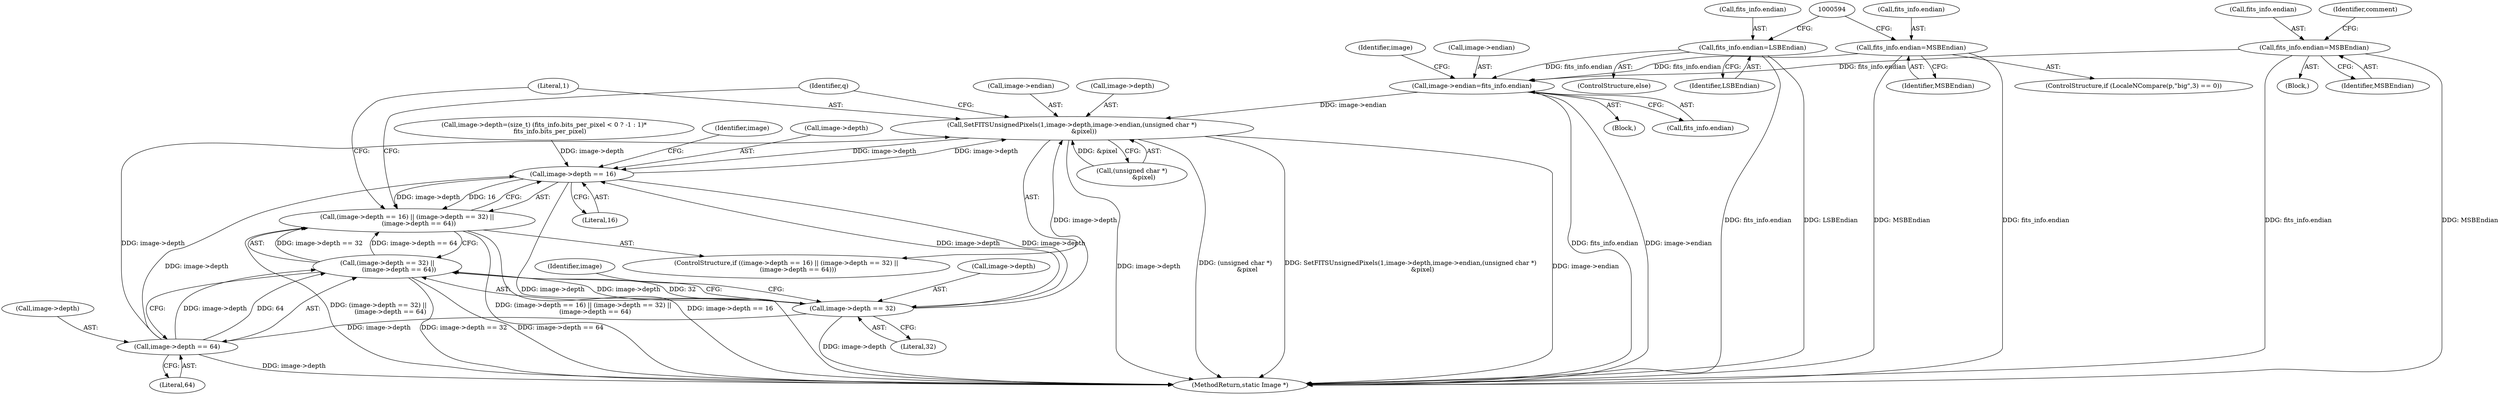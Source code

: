 digraph "0_ImageMagick_f6e9d0d9955e85bdd7540b251cd50d598dacc5e6_18@pointer" {
"1000781" [label="(Call,image->endian=fits_info.endian)"];
"1000588" [label="(Call,fits_info.endian=LSBEndian)"];
"1000582" [label="(Call,fits_info.endian=MSBEndian)"];
"1000256" [label="(Call,fits_info.endian=MSBEndian)"];
"1000991" [label="(Call,SetFITSUnsignedPixels(1,image->depth,image->endian,(unsigned char *)\n            &pixel))"];
"1000975" [label="(Call,image->depth == 16)"];
"1000974" [label="(Call,(image->depth == 16) || (image->depth == 32) ||\n            (image->depth == 64))"];
"1000981" [label="(Call,image->depth == 32)"];
"1000980" [label="(Call,(image->depth == 32) ||\n            (image->depth == 64))"];
"1000986" [label="(Call,image->depth == 64)"];
"1000993" [label="(Call,image->depth)"];
"1000582" [label="(Call,fits_info.endian=MSBEndian)"];
"1000990" [label="(Literal,64)"];
"1000762" [label="(Call,image->depth=(size_t) (fits_info.bits_per_pixel < 0 ? -1 : 1)*\n      fits_info.bits_per_pixel)"];
"1001153" [label="(MethodReturn,static Image *)"];
"1000992" [label="(Literal,1)"];
"1000790" [label="(Identifier,image)"];
"1000257" [label="(Call,fits_info.endian)"];
"1000999" [label="(Call,(unsigned char *)\n            &pixel)"];
"1000991" [label="(Call,SetFITSUnsignedPixels(1,image->depth,image->endian,(unsigned char *)\n            &pixel))"];
"1000973" [label="(ControlStructure,if ((image->depth == 16) || (image->depth == 32) ||\n            (image->depth == 64)))"];
"1000975" [label="(Call,image->depth == 16)"];
"1000256" [label="(Call,fits_info.endian=MSBEndian)"];
"1000743" [label="(Block,)"];
"1000785" [label="(Call,fits_info.endian)"];
"1000985" [label="(Literal,32)"];
"1000782" [label="(Call,image->endian)"];
"1000980" [label="(Call,(image->depth == 32) ||\n            (image->depth == 64))"];
"1000983" [label="(Identifier,image)"];
"1000988" [label="(Identifier,image)"];
"1000575" [label="(ControlStructure,if (LocaleNCompare(p,\"big\",3) == 0))"];
"1000111" [label="(Block,)"];
"1000986" [label="(Call,image->depth == 64)"];
"1000979" [label="(Literal,16)"];
"1000587" [label="(ControlStructure,else)"];
"1001004" [label="(Identifier,q)"];
"1000982" [label="(Call,image->depth)"];
"1000781" [label="(Call,image->endian=fits_info.endian)"];
"1000263" [label="(Identifier,comment)"];
"1000588" [label="(Call,fits_info.endian=LSBEndian)"];
"1000583" [label="(Call,fits_info.endian)"];
"1000260" [label="(Identifier,MSBEndian)"];
"1000981" [label="(Call,image->depth == 32)"];
"1000589" [label="(Call,fits_info.endian)"];
"1000974" [label="(Call,(image->depth == 16) || (image->depth == 32) ||\n            (image->depth == 64))"];
"1000976" [label="(Call,image->depth)"];
"1000586" [label="(Identifier,MSBEndian)"];
"1000996" [label="(Call,image->endian)"];
"1000987" [label="(Call,image->depth)"];
"1000592" [label="(Identifier,LSBEndian)"];
"1000781" -> "1000743"  [label="AST: "];
"1000781" -> "1000785"  [label="CFG: "];
"1000782" -> "1000781"  [label="AST: "];
"1000785" -> "1000781"  [label="AST: "];
"1000790" -> "1000781"  [label="CFG: "];
"1000781" -> "1001153"  [label="DDG: fits_info.endian"];
"1000781" -> "1001153"  [label="DDG: image->endian"];
"1000588" -> "1000781"  [label="DDG: fits_info.endian"];
"1000582" -> "1000781"  [label="DDG: fits_info.endian"];
"1000256" -> "1000781"  [label="DDG: fits_info.endian"];
"1000781" -> "1000991"  [label="DDG: image->endian"];
"1000588" -> "1000587"  [label="AST: "];
"1000588" -> "1000592"  [label="CFG: "];
"1000589" -> "1000588"  [label="AST: "];
"1000592" -> "1000588"  [label="AST: "];
"1000594" -> "1000588"  [label="CFG: "];
"1000588" -> "1001153"  [label="DDG: fits_info.endian"];
"1000588" -> "1001153"  [label="DDG: LSBEndian"];
"1000582" -> "1000575"  [label="AST: "];
"1000582" -> "1000586"  [label="CFG: "];
"1000583" -> "1000582"  [label="AST: "];
"1000586" -> "1000582"  [label="AST: "];
"1000594" -> "1000582"  [label="CFG: "];
"1000582" -> "1001153"  [label="DDG: fits_info.endian"];
"1000582" -> "1001153"  [label="DDG: MSBEndian"];
"1000256" -> "1000111"  [label="AST: "];
"1000256" -> "1000260"  [label="CFG: "];
"1000257" -> "1000256"  [label="AST: "];
"1000260" -> "1000256"  [label="AST: "];
"1000263" -> "1000256"  [label="CFG: "];
"1000256" -> "1001153"  [label="DDG: MSBEndian"];
"1000256" -> "1001153"  [label="DDG: fits_info.endian"];
"1000991" -> "1000973"  [label="AST: "];
"1000991" -> "1000999"  [label="CFG: "];
"1000992" -> "1000991"  [label="AST: "];
"1000993" -> "1000991"  [label="AST: "];
"1000996" -> "1000991"  [label="AST: "];
"1000999" -> "1000991"  [label="AST: "];
"1001004" -> "1000991"  [label="CFG: "];
"1000991" -> "1001153"  [label="DDG: image->endian"];
"1000991" -> "1001153"  [label="DDG: image->depth"];
"1000991" -> "1001153"  [label="DDG: (unsigned char *)\n            &pixel"];
"1000991" -> "1001153"  [label="DDG: SetFITSUnsignedPixels(1,image->depth,image->endian,(unsigned char *)\n            &pixel)"];
"1000991" -> "1000975"  [label="DDG: image->depth"];
"1000981" -> "1000991"  [label="DDG: image->depth"];
"1000986" -> "1000991"  [label="DDG: image->depth"];
"1000975" -> "1000991"  [label="DDG: image->depth"];
"1000999" -> "1000991"  [label="DDG: &pixel"];
"1000975" -> "1000974"  [label="AST: "];
"1000975" -> "1000979"  [label="CFG: "];
"1000976" -> "1000975"  [label="AST: "];
"1000979" -> "1000975"  [label="AST: "];
"1000983" -> "1000975"  [label="CFG: "];
"1000974" -> "1000975"  [label="CFG: "];
"1000975" -> "1001153"  [label="DDG: image->depth"];
"1000975" -> "1000974"  [label="DDG: image->depth"];
"1000975" -> "1000974"  [label="DDG: 16"];
"1000981" -> "1000975"  [label="DDG: image->depth"];
"1000986" -> "1000975"  [label="DDG: image->depth"];
"1000762" -> "1000975"  [label="DDG: image->depth"];
"1000975" -> "1000981"  [label="DDG: image->depth"];
"1000974" -> "1000973"  [label="AST: "];
"1000974" -> "1000980"  [label="CFG: "];
"1000980" -> "1000974"  [label="AST: "];
"1000992" -> "1000974"  [label="CFG: "];
"1001004" -> "1000974"  [label="CFG: "];
"1000974" -> "1001153"  [label="DDG: (image->depth == 16) || (image->depth == 32) ||\n            (image->depth == 64)"];
"1000974" -> "1001153"  [label="DDG: image->depth == 16"];
"1000974" -> "1001153"  [label="DDG: (image->depth == 32) ||\n            (image->depth == 64)"];
"1000980" -> "1000974"  [label="DDG: image->depth == 32"];
"1000980" -> "1000974"  [label="DDG: image->depth == 64"];
"1000981" -> "1000980"  [label="AST: "];
"1000981" -> "1000985"  [label="CFG: "];
"1000982" -> "1000981"  [label="AST: "];
"1000985" -> "1000981"  [label="AST: "];
"1000988" -> "1000981"  [label="CFG: "];
"1000980" -> "1000981"  [label="CFG: "];
"1000981" -> "1001153"  [label="DDG: image->depth"];
"1000981" -> "1000980"  [label="DDG: image->depth"];
"1000981" -> "1000980"  [label="DDG: 32"];
"1000981" -> "1000986"  [label="DDG: image->depth"];
"1000980" -> "1000986"  [label="CFG: "];
"1000986" -> "1000980"  [label="AST: "];
"1000980" -> "1001153"  [label="DDG: image->depth == 32"];
"1000980" -> "1001153"  [label="DDG: image->depth == 64"];
"1000986" -> "1000980"  [label="DDG: image->depth"];
"1000986" -> "1000980"  [label="DDG: 64"];
"1000986" -> "1000990"  [label="CFG: "];
"1000987" -> "1000986"  [label="AST: "];
"1000990" -> "1000986"  [label="AST: "];
"1000986" -> "1001153"  [label="DDG: image->depth"];
}
